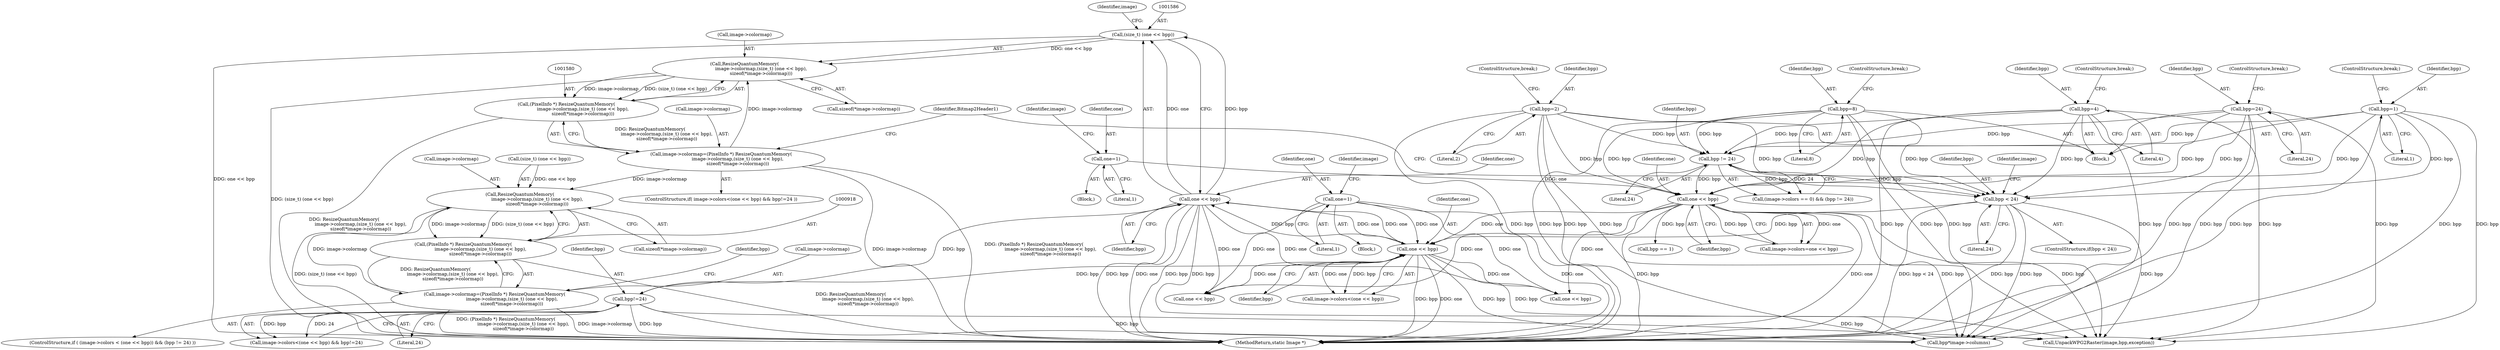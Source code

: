 digraph "0_ImageMagick_fc43974d34318c834fbf78570ca1a3764ed8c7d7@pointer" {
"1001581" [label="(Call,ResizeQuantumMemory(\n                       image->colormap,(size_t) (one << bpp),\n                       sizeof(*image->colormap)))"];
"1001575" [label="(Call,image->colormap=(PixelInfo *) ResizeQuantumMemory(\n                       image->colormap,(size_t) (one << bpp),\n                       sizeof(*image->colormap)))"];
"1001579" [label="(Call,(PixelInfo *) ResizeQuantumMemory(\n                       image->colormap,(size_t) (one << bpp),\n                       sizeof(*image->colormap)))"];
"1001581" [label="(Call,ResizeQuantumMemory(\n                       image->colormap,(size_t) (one << bpp),\n                       sizeof(*image->colormap)))"];
"1001585" [label="(Call,(size_t) (one << bpp))"];
"1001587" [label="(Call,one << bpp)"];
"1001569" [label="(Call,one << bpp)"];
"1001545" [label="(Call,one << bpp)"];
"1001538" [label="(Call,one=1)"];
"1001475" [label="(Call,bpp=2)"];
"1001533" [label="(Call,bpp != 24)"];
"1001485" [label="(Call,bpp=8)"];
"1001470" [label="(Call,bpp=1)"];
"1001480" [label="(Call,bpp=4)"];
"1001490" [label="(Call,bpp=24)"];
"1000191" [label="(Call,one=1)"];
"1001560" [label="(Call,bpp < 24)"];
"1001572" [label="(Call,bpp!=24)"];
"1000919" [label="(Call,ResizeQuantumMemory(\n                        image->colormap,(size_t) (one << bpp),\n                        sizeof(*image->colormap)))"];
"1000917" [label="(Call,(PixelInfo *) ResizeQuantumMemory(\n                        image->colormap,(size_t) (one << bpp),\n                        sizeof(*image->colormap)))"];
"1000913" [label="(Call,image->colormap=(PixelInfo *) ResizeQuantumMemory(\n                        image->colormap,(size_t) (one << bpp),\n                        sizeof(*image->colormap)))"];
"1001486" [label="(Identifier,bpp)"];
"1001573" [label="(Identifier,bpp)"];
"1001487" [label="(Literal,8)"];
"1001491" [label="(Identifier,bpp)"];
"1001585" [label="(Call,(size_t) (one << bpp))"];
"1001545" [label="(Call,one << bpp)"];
"1001477" [label="(Literal,2)"];
"1001475" [label="(Call,bpp=2)"];
"1000935" [label="(Identifier,bpp)"];
"1000934" [label="(Call,bpp == 1)"];
"1001481" [label="(Identifier,bpp)"];
"1001543" [label="(Identifier,image)"];
"1001536" [label="(Block,)"];
"1001527" [label="(Call,(image->colors == 0) && (bpp != 24))"];
"1001488" [label="(ControlStructure,break;)"];
"1000928" [label="(Call,sizeof(*image->colormap))"];
"1001587" [label="(Call,one << bpp)"];
"1000191" [label="(Call,one=1)"];
"1001473" [label="(ControlStructure,break;)"];
"1001581" [label="(Call,ResizeQuantumMemory(\n                       image->colormap,(size_t) (one << bpp),\n                       sizeof(*image->colormap)))"];
"1001547" [label="(Identifier,bpp)"];
"1000141" [label="(Block,)"];
"1001570" [label="(Identifier,one)"];
"1001478" [label="(ControlStructure,break;)"];
"1001560" [label="(Call,bpp < 24)"];
"1001590" [label="(Call,sizeof(*image->colormap))"];
"1001674" [label="(Call,UnpackWPG2Raster(image,bpp,exception))"];
"1001942" [label="(MethodReturn,static Image *)"];
"1001559" [label="(ControlStructure,if(bpp < 24))"];
"1001538" [label="(Call,one=1)"];
"1001579" [label="(Call,(PixelInfo *) ResizeQuantumMemory(\n                       image->colormap,(size_t) (one << bpp),\n                       sizeof(*image->colormap)))"];
"1001483" [label="(ControlStructure,break;)"];
"1001493" [label="(ControlStructure,break;)"];
"1001546" [label="(Identifier,one)"];
"1001468" [label="(Block,)"];
"1001564" [label="(Call,image->colors<(one << bpp) && bpp!=24)"];
"1001576" [label="(Call,image->colormap)"];
"1001565" [label="(Call,image->colors<(one << bpp))"];
"1001533" [label="(Call,bpp != 24)"];
"1001561" [label="(Identifier,bpp)"];
"1001470" [label="(Call,bpp=1)"];
"1001485" [label="(Call,bpp=8)"];
"1001567" [label="(Identifier,image)"];
"1000913" [label="(Call,image->colormap=(PixelInfo *) ResizeQuantumMemory(\n                        image->colormap,(size_t) (one << bpp),\n                        sizeof(*image->colormap)))"];
"1001534" [label="(Identifier,bpp)"];
"1001571" [label="(Identifier,bpp)"];
"1001535" [label="(Literal,24)"];
"1001541" [label="(Call,image->colors=one << bpp)"];
"1001490" [label="(Call,bpp=24)"];
"1000193" [label="(Literal,1)"];
"1001593" [label="(Identifier,image)"];
"1001476" [label="(Identifier,bpp)"];
"1001562" [label="(Literal,24)"];
"1001574" [label="(Literal,24)"];
"1001569" [label="(Call,one << bpp)"];
"1000920" [label="(Call,image->colormap)"];
"1000192" [label="(Identifier,one)"];
"1001589" [label="(Identifier,bpp)"];
"1000917" [label="(Call,(PixelInfo *) ResizeQuantumMemory(\n                        image->colormap,(size_t) (one << bpp),\n                        sizeof(*image->colormap)))"];
"1000907" [label="(Call,one << bpp)"];
"1001471" [label="(Identifier,bpp)"];
"1001540" [label="(Literal,1)"];
"1001608" [label="(Call,bpp*image->columns)"];
"1001539" [label="(Identifier,one)"];
"1001572" [label="(Call,bpp!=24)"];
"1001482" [label="(Literal,4)"];
"1000923" [label="(Call,(size_t) (one << bpp))"];
"1001597" [label="(Identifier,Bitmap2Header1)"];
"1001575" [label="(Call,image->colormap=(PixelInfo *) ResizeQuantumMemory(\n                       image->colormap,(size_t) (one << bpp),\n                       sizeof(*image->colormap)))"];
"1001472" [label="(Literal,1)"];
"1000195" [label="(Identifier,image)"];
"1001480" [label="(Call,bpp=4)"];
"1001582" [label="(Call,image->colormap)"];
"1000901" [label="(ControlStructure,if ( (image->colors < (one << bpp)) && (bpp != 24) ))"];
"1000914" [label="(Call,image->colormap)"];
"1001492" [label="(Literal,24)"];
"1000819" [label="(Call,one << bpp)"];
"1000919" [label="(Call,ResizeQuantumMemory(\n                        image->colormap,(size_t) (one << bpp),\n                        sizeof(*image->colormap)))"];
"1001588" [label="(Identifier,one)"];
"1001563" [label="(ControlStructure,if( image->colors<(one << bpp) && bpp!=24 ))"];
"1001581" -> "1001579"  [label="AST: "];
"1001581" -> "1001590"  [label="CFG: "];
"1001582" -> "1001581"  [label="AST: "];
"1001585" -> "1001581"  [label="AST: "];
"1001590" -> "1001581"  [label="AST: "];
"1001579" -> "1001581"  [label="CFG: "];
"1001581" -> "1001942"  [label="DDG: (size_t) (one << bpp)"];
"1001581" -> "1001579"  [label="DDG: image->colormap"];
"1001581" -> "1001579"  [label="DDG: (size_t) (one << bpp)"];
"1001575" -> "1001581"  [label="DDG: image->colormap"];
"1001585" -> "1001581"  [label="DDG: one << bpp"];
"1001575" -> "1001563"  [label="AST: "];
"1001575" -> "1001579"  [label="CFG: "];
"1001576" -> "1001575"  [label="AST: "];
"1001579" -> "1001575"  [label="AST: "];
"1001597" -> "1001575"  [label="CFG: "];
"1001575" -> "1001942"  [label="DDG: (PixelInfo *) ResizeQuantumMemory(\n                       image->colormap,(size_t) (one << bpp),\n                       sizeof(*image->colormap))"];
"1001575" -> "1001942"  [label="DDG: image->colormap"];
"1001575" -> "1000919"  [label="DDG: image->colormap"];
"1001579" -> "1001575"  [label="DDG: ResizeQuantumMemory(\n                       image->colormap,(size_t) (one << bpp),\n                       sizeof(*image->colormap))"];
"1001580" -> "1001579"  [label="AST: "];
"1001579" -> "1001942"  [label="DDG: ResizeQuantumMemory(\n                       image->colormap,(size_t) (one << bpp),\n                       sizeof(*image->colormap))"];
"1001585" -> "1001587"  [label="CFG: "];
"1001586" -> "1001585"  [label="AST: "];
"1001587" -> "1001585"  [label="AST: "];
"1001593" -> "1001585"  [label="CFG: "];
"1001585" -> "1001942"  [label="DDG: one << bpp"];
"1001587" -> "1001585"  [label="DDG: one"];
"1001587" -> "1001585"  [label="DDG: bpp"];
"1001587" -> "1001589"  [label="CFG: "];
"1001588" -> "1001587"  [label="AST: "];
"1001589" -> "1001587"  [label="AST: "];
"1001587" -> "1001942"  [label="DDG: bpp"];
"1001587" -> "1001942"  [label="DDG: one"];
"1001587" -> "1000819"  [label="DDG: one"];
"1001587" -> "1000907"  [label="DDG: one"];
"1001587" -> "1001569"  [label="DDG: one"];
"1001569" -> "1001587"  [label="DDG: one"];
"1001569" -> "1001587"  [label="DDG: bpp"];
"1001572" -> "1001587"  [label="DDG: bpp"];
"1001587" -> "1001608"  [label="DDG: bpp"];
"1001587" -> "1001674"  [label="DDG: bpp"];
"1001569" -> "1001565"  [label="AST: "];
"1001569" -> "1001571"  [label="CFG: "];
"1001570" -> "1001569"  [label="AST: "];
"1001571" -> "1001569"  [label="AST: "];
"1001565" -> "1001569"  [label="CFG: "];
"1001569" -> "1001942"  [label="DDG: bpp"];
"1001569" -> "1001942"  [label="DDG: one"];
"1001569" -> "1000819"  [label="DDG: one"];
"1001569" -> "1000907"  [label="DDG: one"];
"1001569" -> "1001565"  [label="DDG: one"];
"1001569" -> "1001565"  [label="DDG: bpp"];
"1001545" -> "1001569"  [label="DDG: one"];
"1000191" -> "1001569"  [label="DDG: one"];
"1001560" -> "1001569"  [label="DDG: bpp"];
"1001569" -> "1001572"  [label="DDG: bpp"];
"1001569" -> "1001608"  [label="DDG: bpp"];
"1001569" -> "1001674"  [label="DDG: bpp"];
"1001545" -> "1001541"  [label="AST: "];
"1001545" -> "1001547"  [label="CFG: "];
"1001546" -> "1001545"  [label="AST: "];
"1001547" -> "1001545"  [label="AST: "];
"1001541" -> "1001545"  [label="CFG: "];
"1001545" -> "1001942"  [label="DDG: bpp"];
"1001545" -> "1001942"  [label="DDG: one"];
"1001545" -> "1000819"  [label="DDG: one"];
"1001545" -> "1000907"  [label="DDG: one"];
"1001545" -> "1000934"  [label="DDG: bpp"];
"1001545" -> "1001541"  [label="DDG: one"];
"1001545" -> "1001541"  [label="DDG: bpp"];
"1001538" -> "1001545"  [label="DDG: one"];
"1001475" -> "1001545"  [label="DDG: bpp"];
"1001533" -> "1001545"  [label="DDG: bpp"];
"1001485" -> "1001545"  [label="DDG: bpp"];
"1001470" -> "1001545"  [label="DDG: bpp"];
"1001480" -> "1001545"  [label="DDG: bpp"];
"1001490" -> "1001545"  [label="DDG: bpp"];
"1001545" -> "1001608"  [label="DDG: bpp"];
"1001545" -> "1001674"  [label="DDG: bpp"];
"1001538" -> "1001536"  [label="AST: "];
"1001538" -> "1001540"  [label="CFG: "];
"1001539" -> "1001538"  [label="AST: "];
"1001540" -> "1001538"  [label="AST: "];
"1001543" -> "1001538"  [label="CFG: "];
"1001475" -> "1001468"  [label="AST: "];
"1001475" -> "1001477"  [label="CFG: "];
"1001476" -> "1001475"  [label="AST: "];
"1001477" -> "1001475"  [label="AST: "];
"1001478" -> "1001475"  [label="CFG: "];
"1001475" -> "1001942"  [label="DDG: bpp"];
"1001475" -> "1001533"  [label="DDG: bpp"];
"1001475" -> "1001560"  [label="DDG: bpp"];
"1001475" -> "1001608"  [label="DDG: bpp"];
"1001475" -> "1001674"  [label="DDG: bpp"];
"1001533" -> "1001527"  [label="AST: "];
"1001533" -> "1001535"  [label="CFG: "];
"1001534" -> "1001533"  [label="AST: "];
"1001535" -> "1001533"  [label="AST: "];
"1001527" -> "1001533"  [label="CFG: "];
"1001533" -> "1001527"  [label="DDG: bpp"];
"1001533" -> "1001527"  [label="DDG: 24"];
"1001485" -> "1001533"  [label="DDG: bpp"];
"1001470" -> "1001533"  [label="DDG: bpp"];
"1001480" -> "1001533"  [label="DDG: bpp"];
"1001490" -> "1001533"  [label="DDG: bpp"];
"1001533" -> "1001560"  [label="DDG: bpp"];
"1001485" -> "1001468"  [label="AST: "];
"1001485" -> "1001487"  [label="CFG: "];
"1001486" -> "1001485"  [label="AST: "];
"1001487" -> "1001485"  [label="AST: "];
"1001488" -> "1001485"  [label="CFG: "];
"1001485" -> "1001942"  [label="DDG: bpp"];
"1001485" -> "1001560"  [label="DDG: bpp"];
"1001485" -> "1001608"  [label="DDG: bpp"];
"1001485" -> "1001674"  [label="DDG: bpp"];
"1001470" -> "1001468"  [label="AST: "];
"1001470" -> "1001472"  [label="CFG: "];
"1001471" -> "1001470"  [label="AST: "];
"1001472" -> "1001470"  [label="AST: "];
"1001473" -> "1001470"  [label="CFG: "];
"1001470" -> "1001942"  [label="DDG: bpp"];
"1001470" -> "1001560"  [label="DDG: bpp"];
"1001470" -> "1001608"  [label="DDG: bpp"];
"1001470" -> "1001674"  [label="DDG: bpp"];
"1001480" -> "1001468"  [label="AST: "];
"1001480" -> "1001482"  [label="CFG: "];
"1001481" -> "1001480"  [label="AST: "];
"1001482" -> "1001480"  [label="AST: "];
"1001483" -> "1001480"  [label="CFG: "];
"1001480" -> "1001942"  [label="DDG: bpp"];
"1001480" -> "1001560"  [label="DDG: bpp"];
"1001480" -> "1001608"  [label="DDG: bpp"];
"1001480" -> "1001674"  [label="DDG: bpp"];
"1001490" -> "1001468"  [label="AST: "];
"1001490" -> "1001492"  [label="CFG: "];
"1001491" -> "1001490"  [label="AST: "];
"1001492" -> "1001490"  [label="AST: "];
"1001493" -> "1001490"  [label="CFG: "];
"1001490" -> "1001942"  [label="DDG: bpp"];
"1001490" -> "1001560"  [label="DDG: bpp"];
"1001490" -> "1001608"  [label="DDG: bpp"];
"1001490" -> "1001674"  [label="DDG: bpp"];
"1000191" -> "1000141"  [label="AST: "];
"1000191" -> "1000193"  [label="CFG: "];
"1000192" -> "1000191"  [label="AST: "];
"1000193" -> "1000191"  [label="AST: "];
"1000195" -> "1000191"  [label="CFG: "];
"1000191" -> "1001942"  [label="DDG: one"];
"1000191" -> "1000819"  [label="DDG: one"];
"1000191" -> "1000907"  [label="DDG: one"];
"1001560" -> "1001559"  [label="AST: "];
"1001560" -> "1001562"  [label="CFG: "];
"1001561" -> "1001560"  [label="AST: "];
"1001562" -> "1001560"  [label="AST: "];
"1001567" -> "1001560"  [label="CFG: "];
"1001597" -> "1001560"  [label="CFG: "];
"1001560" -> "1001942"  [label="DDG: bpp"];
"1001560" -> "1001942"  [label="DDG: bpp < 24"];
"1001560" -> "1001608"  [label="DDG: bpp"];
"1001560" -> "1001674"  [label="DDG: bpp"];
"1001572" -> "1001564"  [label="AST: "];
"1001572" -> "1001574"  [label="CFG: "];
"1001573" -> "1001572"  [label="AST: "];
"1001574" -> "1001572"  [label="AST: "];
"1001564" -> "1001572"  [label="CFG: "];
"1001572" -> "1001942"  [label="DDG: bpp"];
"1001572" -> "1001564"  [label="DDG: bpp"];
"1001572" -> "1001564"  [label="DDG: 24"];
"1001572" -> "1001608"  [label="DDG: bpp"];
"1001572" -> "1001674"  [label="DDG: bpp"];
"1000919" -> "1000917"  [label="AST: "];
"1000919" -> "1000928"  [label="CFG: "];
"1000920" -> "1000919"  [label="AST: "];
"1000923" -> "1000919"  [label="AST: "];
"1000928" -> "1000919"  [label="AST: "];
"1000917" -> "1000919"  [label="CFG: "];
"1000919" -> "1001942"  [label="DDG: (size_t) (one << bpp)"];
"1000919" -> "1000917"  [label="DDG: image->colormap"];
"1000919" -> "1000917"  [label="DDG: (size_t) (one << bpp)"];
"1000913" -> "1000919"  [label="DDG: image->colormap"];
"1000923" -> "1000919"  [label="DDG: one << bpp"];
"1000917" -> "1000913"  [label="AST: "];
"1000918" -> "1000917"  [label="AST: "];
"1000913" -> "1000917"  [label="CFG: "];
"1000917" -> "1001942"  [label="DDG: ResizeQuantumMemory(\n                        image->colormap,(size_t) (one << bpp),\n                        sizeof(*image->colormap))"];
"1000917" -> "1000913"  [label="DDG: ResizeQuantumMemory(\n                        image->colormap,(size_t) (one << bpp),\n                        sizeof(*image->colormap))"];
"1000913" -> "1000901"  [label="AST: "];
"1000914" -> "1000913"  [label="AST: "];
"1000935" -> "1000913"  [label="CFG: "];
"1000913" -> "1001942"  [label="DDG: image->colormap"];
"1000913" -> "1001942"  [label="DDG: (PixelInfo *) ResizeQuantumMemory(\n                        image->colormap,(size_t) (one << bpp),\n                        sizeof(*image->colormap))"];
}
